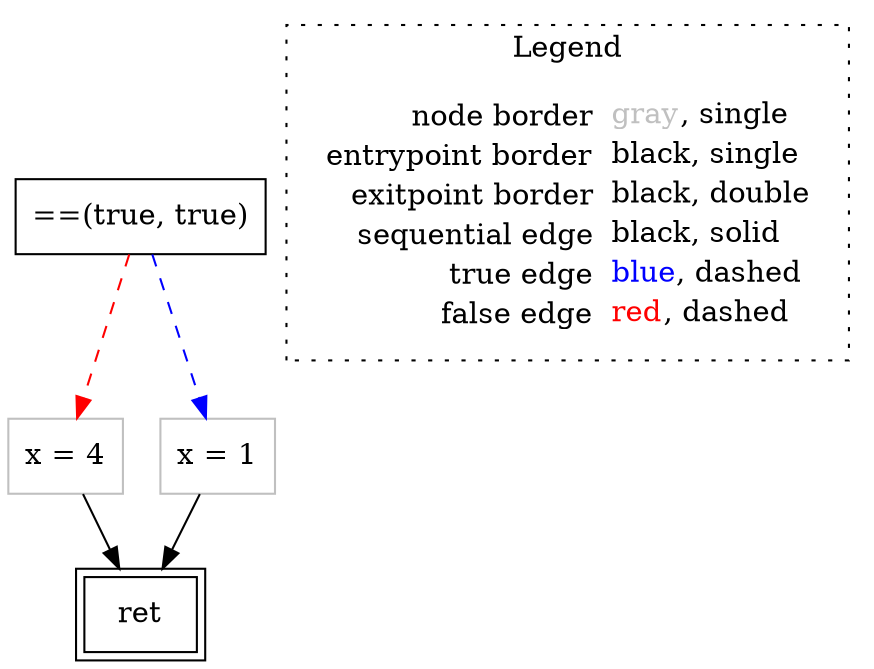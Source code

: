 digraph {
	"node0" [shape="rect",color="black",label=<==(true, true)>];
	"node1" [shape="rect",color="gray",label=<x = 4>];
	"node2" [shape="rect",color="black",peripheries="2",label=<ret>];
	"node3" [shape="rect",color="gray",label=<x = 1>];
	"node1" -> "node2" [color="black"];
	"node3" -> "node2" [color="black"];
	"node0" -> "node1" [color="red",style="dashed"];
	"node0" -> "node3" [color="blue",style="dashed"];
subgraph cluster_legend {
	label="Legend";
	style=dotted;
	node [shape=plaintext];
	"legend" [label=<<table border="0" cellpadding="2" cellspacing="0" cellborder="0"><tr><td align="right">node border&nbsp;</td><td align="left"><font color="gray">gray</font>, single</td></tr><tr><td align="right">entrypoint border&nbsp;</td><td align="left"><font color="black">black</font>, single</td></tr><tr><td align="right">exitpoint border&nbsp;</td><td align="left"><font color="black">black</font>, double</td></tr><tr><td align="right">sequential edge&nbsp;</td><td align="left"><font color="black">black</font>, solid</td></tr><tr><td align="right">true edge&nbsp;</td><td align="left"><font color="blue">blue</font>, dashed</td></tr><tr><td align="right">false edge&nbsp;</td><td align="left"><font color="red">red</font>, dashed</td></tr></table>>];
}

}
